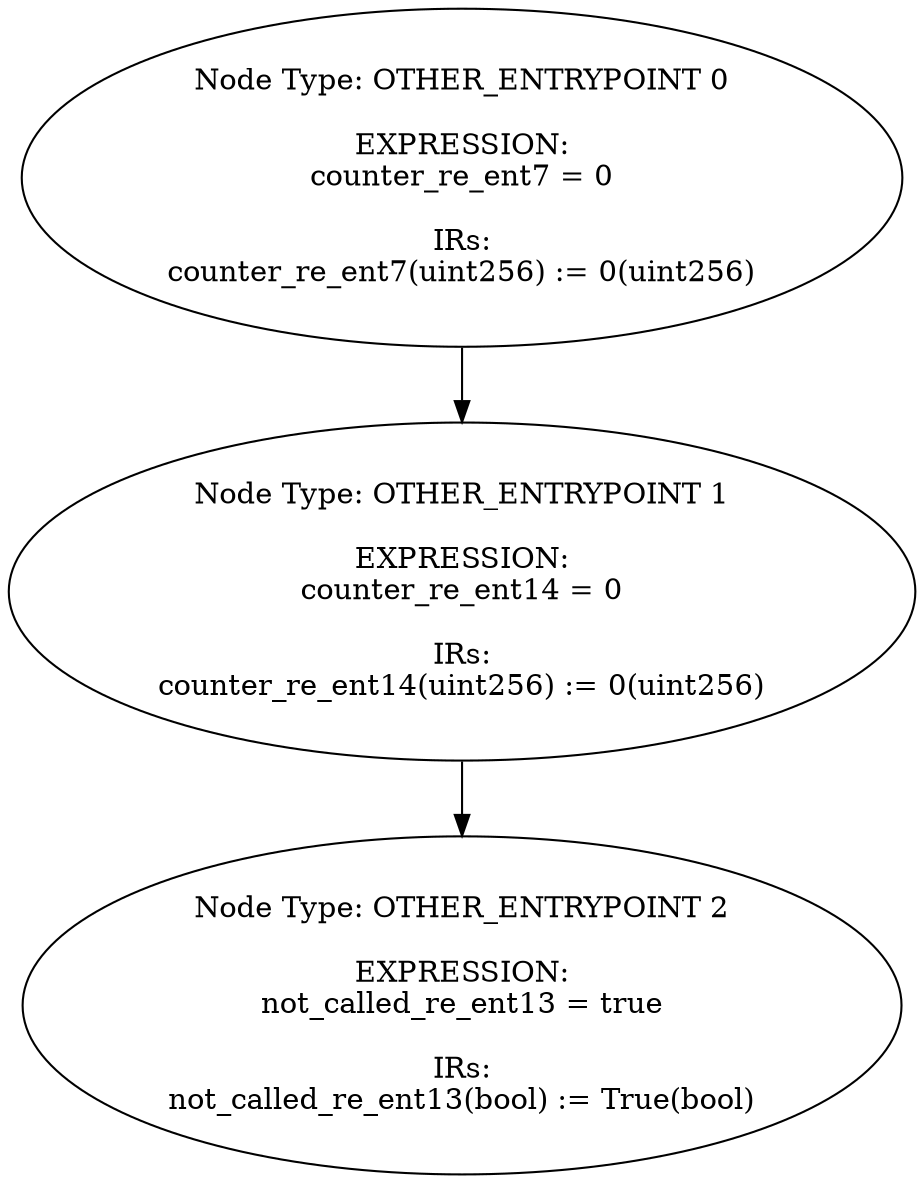 digraph{
0[label="Node Type: OTHER_ENTRYPOINT 0

EXPRESSION:
counter_re_ent7 = 0

IRs:
counter_re_ent7(uint256) := 0(uint256)"];
0->1;
1[label="Node Type: OTHER_ENTRYPOINT 1

EXPRESSION:
counter_re_ent14 = 0

IRs:
counter_re_ent14(uint256) := 0(uint256)"];
1->2;
2[label="Node Type: OTHER_ENTRYPOINT 2

EXPRESSION:
not_called_re_ent13 = true

IRs:
not_called_re_ent13(bool) := True(bool)"];
}
